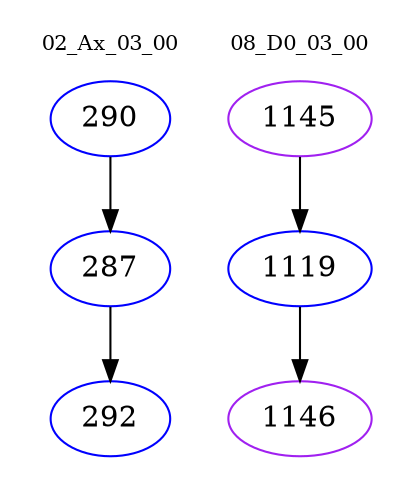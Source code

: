 digraph{
subgraph cluster_0 {
color = white
label = "02_Ax_03_00";
fontsize=10;
T0_290 [label="290", color="blue"]
T0_290 -> T0_287 [color="black"]
T0_287 [label="287", color="blue"]
T0_287 -> T0_292 [color="black"]
T0_292 [label="292", color="blue"]
}
subgraph cluster_1 {
color = white
label = "08_D0_03_00";
fontsize=10;
T1_1145 [label="1145", color="purple"]
T1_1145 -> T1_1119 [color="black"]
T1_1119 [label="1119", color="blue"]
T1_1119 -> T1_1146 [color="black"]
T1_1146 [label="1146", color="purple"]
}
}
